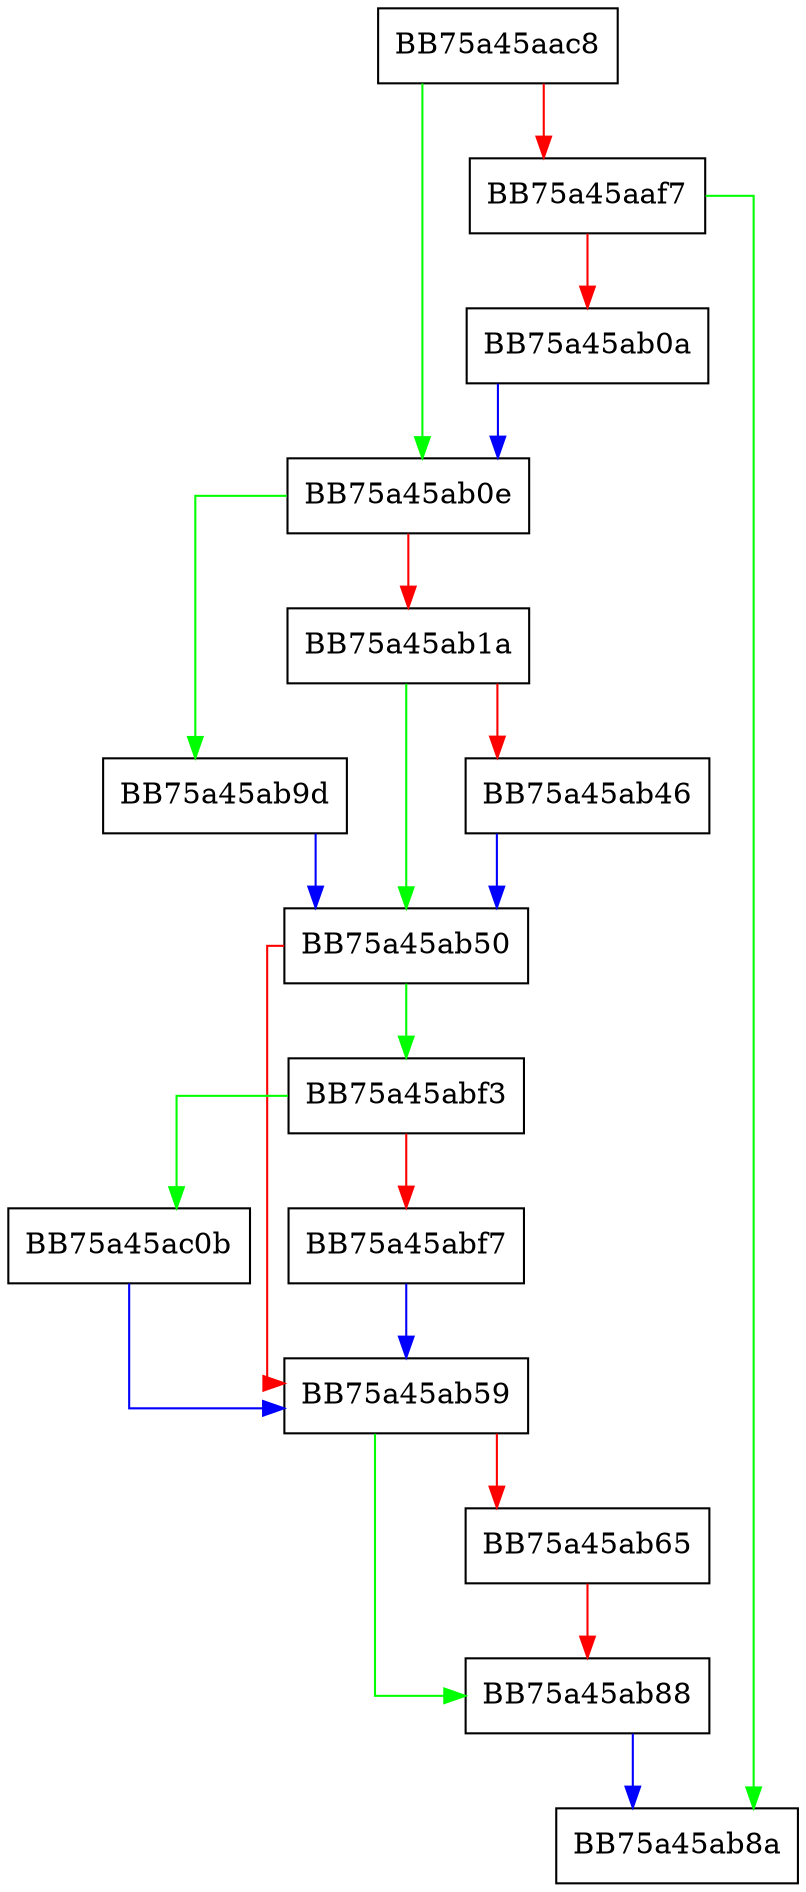 digraph readDbPage {
  node [shape="box"];
  graph [splines=ortho];
  BB75a45aac8 -> BB75a45ab0e [color="green"];
  BB75a45aac8 -> BB75a45aaf7 [color="red"];
  BB75a45aaf7 -> BB75a45ab8a [color="green"];
  BB75a45aaf7 -> BB75a45ab0a [color="red"];
  BB75a45ab0a -> BB75a45ab0e [color="blue"];
  BB75a45ab0e -> BB75a45ab9d [color="green"];
  BB75a45ab0e -> BB75a45ab1a [color="red"];
  BB75a45ab1a -> BB75a45ab50 [color="green"];
  BB75a45ab1a -> BB75a45ab46 [color="red"];
  BB75a45ab46 -> BB75a45ab50 [color="blue"];
  BB75a45ab50 -> BB75a45abf3 [color="green"];
  BB75a45ab50 -> BB75a45ab59 [color="red"];
  BB75a45ab59 -> BB75a45ab88 [color="green"];
  BB75a45ab59 -> BB75a45ab65 [color="red"];
  BB75a45ab65 -> BB75a45ab88 [color="red"];
  BB75a45ab88 -> BB75a45ab8a [color="blue"];
  BB75a45ab9d -> BB75a45ab50 [color="blue"];
  BB75a45abf3 -> BB75a45ac0b [color="green"];
  BB75a45abf3 -> BB75a45abf7 [color="red"];
  BB75a45abf7 -> BB75a45ab59 [color="blue"];
  BB75a45ac0b -> BB75a45ab59 [color="blue"];
}
